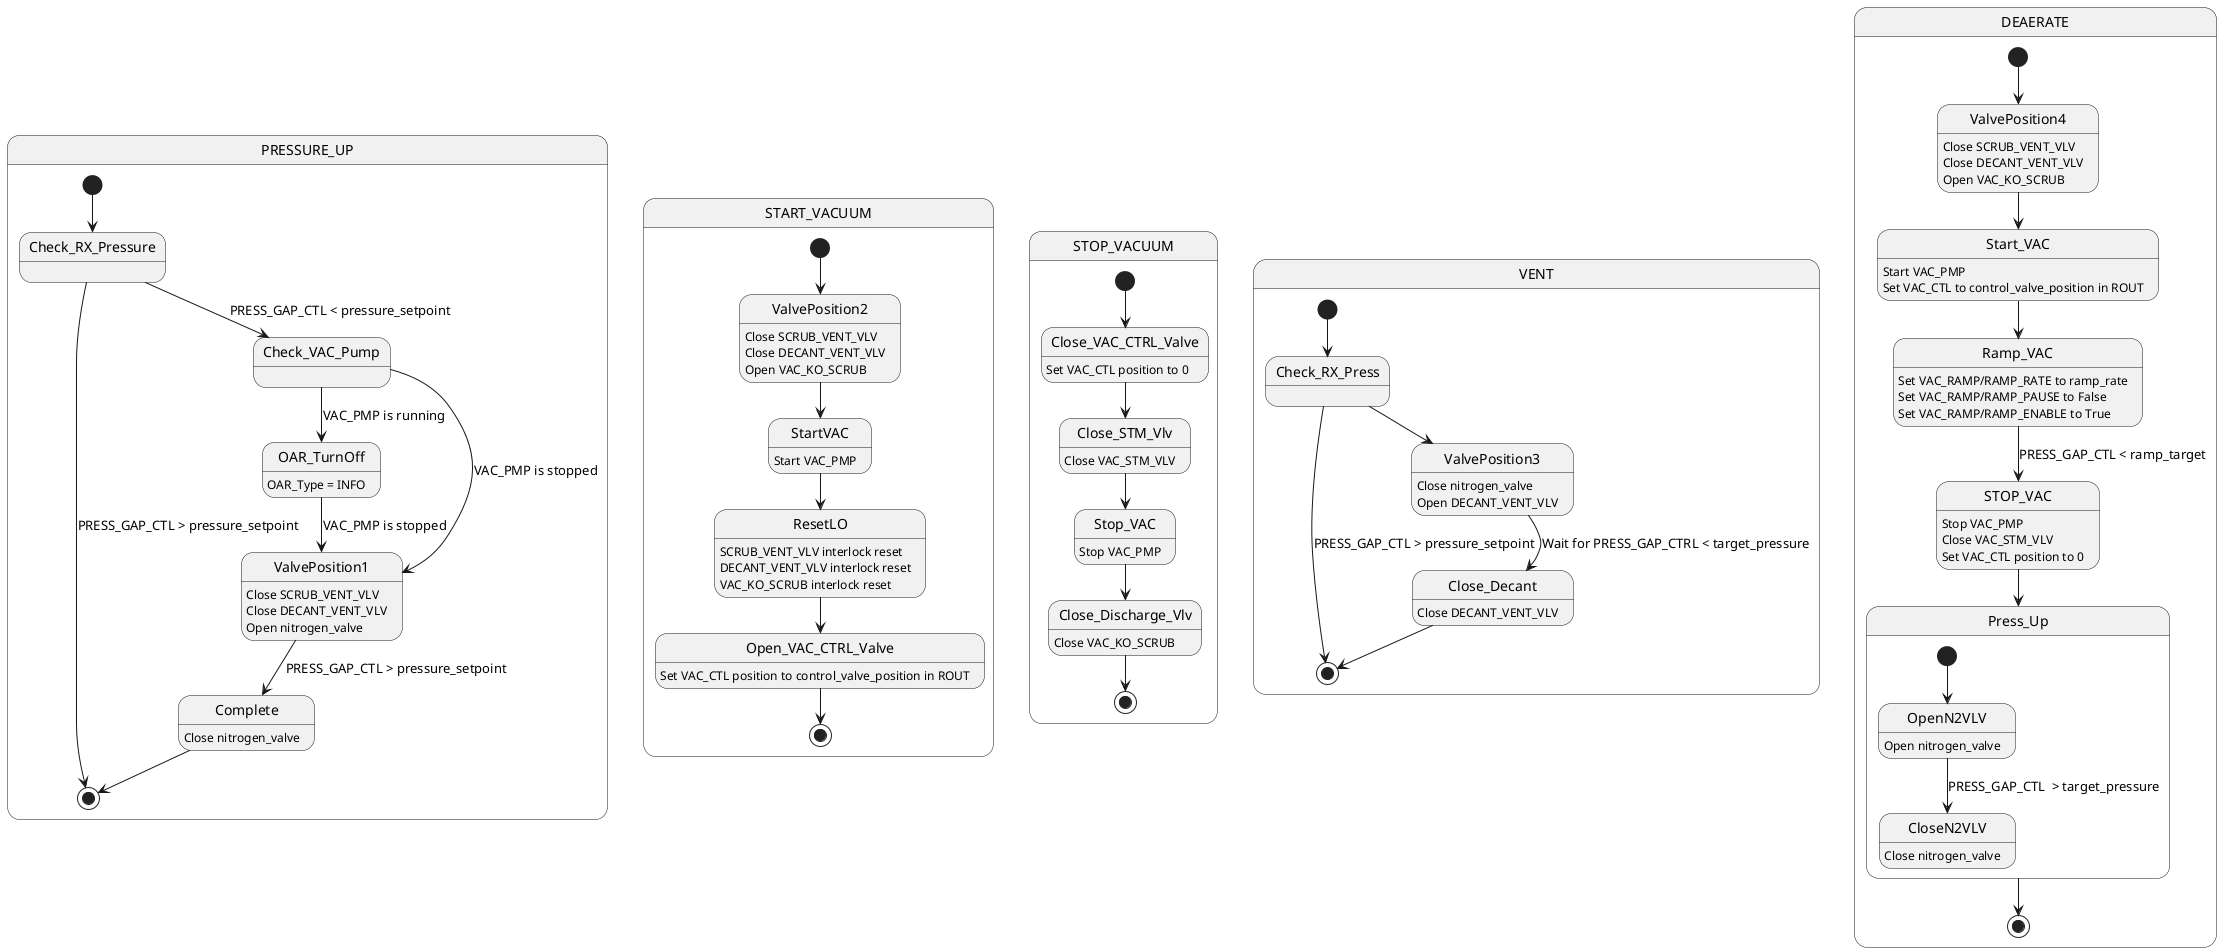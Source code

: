 !include  Definitions/S_EMC_PRESS_CND/R1-PRES-EM.puml
!include  Definitions/S_EMC_PRESS_CND/R4-PRES-EM.puml

@startuml

state PRESSURE_UP {

[*] --> Check_RX_Pressure
Check_RX_Pressure --> [*]: PRESS_GAP_CTL > pressure_setpoint
Check_RX_Pressure --> Check_VAC_Pump: PRESS_GAP_CTL < pressure_setpoint

Check_VAC_Pump --> OAR_TurnOff: VAC_PMP is running
Check_VAC_Pump --> ValvePosition1: VAC_PMP is stopped

OAR_TurnOff: OAR_Type = INFO
OAR_TurnOff --> ValvePosition1: VAC_PMP is stopped

ValvePosition1: Close SCRUB_VENT_VLV
ValvePosition1: Close DECANT_VENT_VLV
ValvePosition1: Open nitrogen_valve

ValvePosition1 --> Complete: PRESS_GAP_CTL > pressure_setpoint
Complete: Close nitrogen_valve

Complete --> [*]

}


state START_VACUUM {

[*] --> ValvePosition2
ValvePosition2: Close SCRUB_VENT_VLV
ValvePosition2: Close DECANT_VENT_VLV
ValvePosition2: Open VAC_KO_SCRUB

ValvePosition2 --> StartVAC
StartVAC: Start VAC_PMP

StartVAC --> ResetLO
ResetLO: SCRUB_VENT_VLV interlock reset
ResetLO: DECANT_VENT_VLV interlock reset
ResetLO: VAC_KO_SCRUB interlock reset

ResetLO --> Open_VAC_CTRL_Valve

Open_VAC_CTRL_Valve: Set VAC_CTL position to control_valve_position in ROUT

Open_VAC_CTRL_Valve --> [*]

}

state STOP_VACUUM {

[*] --> Close_VAC_CTRL_Valve
Close_VAC_CTRL_Valve: Set VAC_CTL position to 0

Close_VAC_CTRL_Valve --> Close_STM_Vlv
Close_STM_Vlv: Close VAC_STM_VLV

Close_STM_Vlv --> Stop_VAC
Stop_VAC: Stop VAC_PMP

Stop_VAC --> Close_Discharge_Vlv
Close_Discharge_Vlv: Close VAC_KO_SCRUB

Close_Discharge_Vlv --> [*]

}

state VENT {

[*] --> Check_RX_Press

Check_RX_Press --> [*]: PRESS_GAP_CTL > pressure_setpoint
Check_RX_Press --> ValvePosition3

ValvePosition3: Close nitrogen_valve
ValvePosition3: Open DECANT_VENT_VLV

ValvePosition3 --> Close_Decant: Wait for PRESS_GAP_CTRL < target_pressure

Close_Decant: Close DECANT_VENT_VLV

Close_Decant --> [*]

}

state DEAERATE {

[*] --> ValvePosition4
ValvePosition4: Close SCRUB_VENT_VLV
ValvePosition4: Close DECANT_VENT_VLV
ValvePosition4: Open VAC_KO_SCRUB

ValvePosition4 --> Start_VAC
Start_VAC: Start VAC_PMP
Start_VAC: Set VAC_CTL to control_valve_position in ROUT

Start_VAC --> Ramp_VAC
Ramp_VAC: Set VAC_RAMP/RAMP_RATE to ramp_rate
Ramp_VAC: Set VAC_RAMP/RAMP_PAUSE to False
Ramp_VAC: Set VAC_RAMP/RAMP_ENABLE to True

Ramp_VAC --> STOP_VAC: PRESS_GAP_CTL < ramp_target
STOP_VAC: Stop VAC_PMP
STOP_VAC: Close VAC_STM_VLV
STOP_VAC: Set VAC_CTL position to 0

STOP_VAC --> Press_Up

state Press_Up {

[*] --> OpenN2VLV
OpenN2VLV: Open nitrogen_valve

OpenN2VLV --> CloseN2VLV: PRESS_GAP_CTL  > target_pressure

CloseN2VLV: Close nitrogen_valve


}

Press_Up --> [*]

}

@enduml